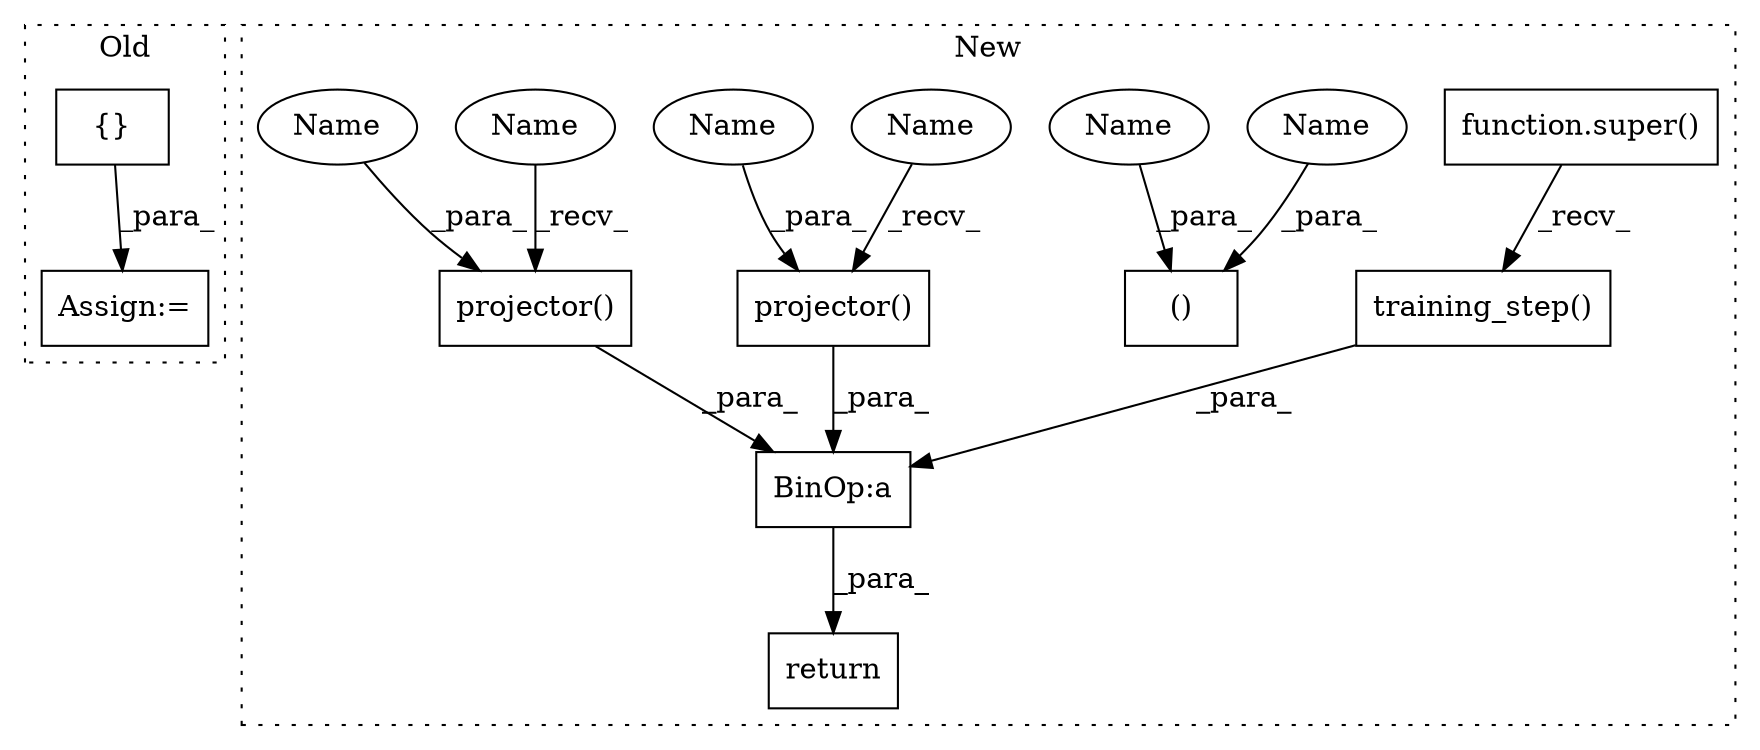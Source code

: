 digraph G {
subgraph cluster0 {
1 [label="{}" a="95" s="2380,2534" l="14,11" shape="box"];
3 [label="Assign:=" a="68" s="2377" l="3" shape="box"];
label = "Old";
style="dotted";
}
subgraph cluster1 {
2 [label="projector()" a="75" s="1778,1799" l="15,1" shape="box"];
4 [label="return" a="93" s="2065" l="7" shape="box"];
5 [label="training_step()" a="75" s="1653,1691" l="22,1" shape="box"];
6 [label="projector()" a="75" s="1814,1835" l="15,1" shape="box"];
7 [label="function.super()" a="75" s="1653" l="7" shape="box"];
8 [label="()" a="54" s="1740" l="8" shape="box"];
9 [label="BinOp:a" a="82" s="2083" l="3" shape="box"];
10 [label="Name" a="87" s="1793" l="6" shape="ellipse"];
11 [label="Name" a="87" s="1734" l="6" shape="ellipse"];
12 [label="Name" a="87" s="1829" l="6" shape="ellipse"];
13 [label="Name" a="87" s="1742" l="6" shape="ellipse"];
14 [label="Name" a="87" s="1814" l="4" shape="ellipse"];
15 [label="Name" a="87" s="1778" l="4" shape="ellipse"];
label = "New";
style="dotted";
}
1 -> 3 [label="_para_"];
2 -> 9 [label="_para_"];
5 -> 9 [label="_para_"];
6 -> 9 [label="_para_"];
7 -> 5 [label="_recv_"];
9 -> 4 [label="_para_"];
10 -> 2 [label="_para_"];
11 -> 8 [label="_para_"];
12 -> 6 [label="_para_"];
13 -> 8 [label="_para_"];
14 -> 6 [label="_recv_"];
15 -> 2 [label="_recv_"];
}